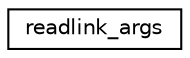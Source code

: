 digraph "Graphical Class Hierarchy"
{
 // LATEX_PDF_SIZE
  edge [fontname="Helvetica",fontsize="10",labelfontname="Helvetica",labelfontsize="10"];
  node [fontname="Helvetica",fontsize="10",shape=record];
  rankdir="LR";
  Node0 [label="readlink_args",height=0.2,width=0.4,color="black", fillcolor="white", style="filled",URL="$structreadlink__args.html",tooltip=" "];
}
